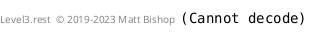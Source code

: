 @startuml
center footer Level3.rest  © 2019-2023 Matt Bishop  <img:/Users/matt/Projects/Level3-REST/site/doc/CC-By-ND.png>
@enduml
